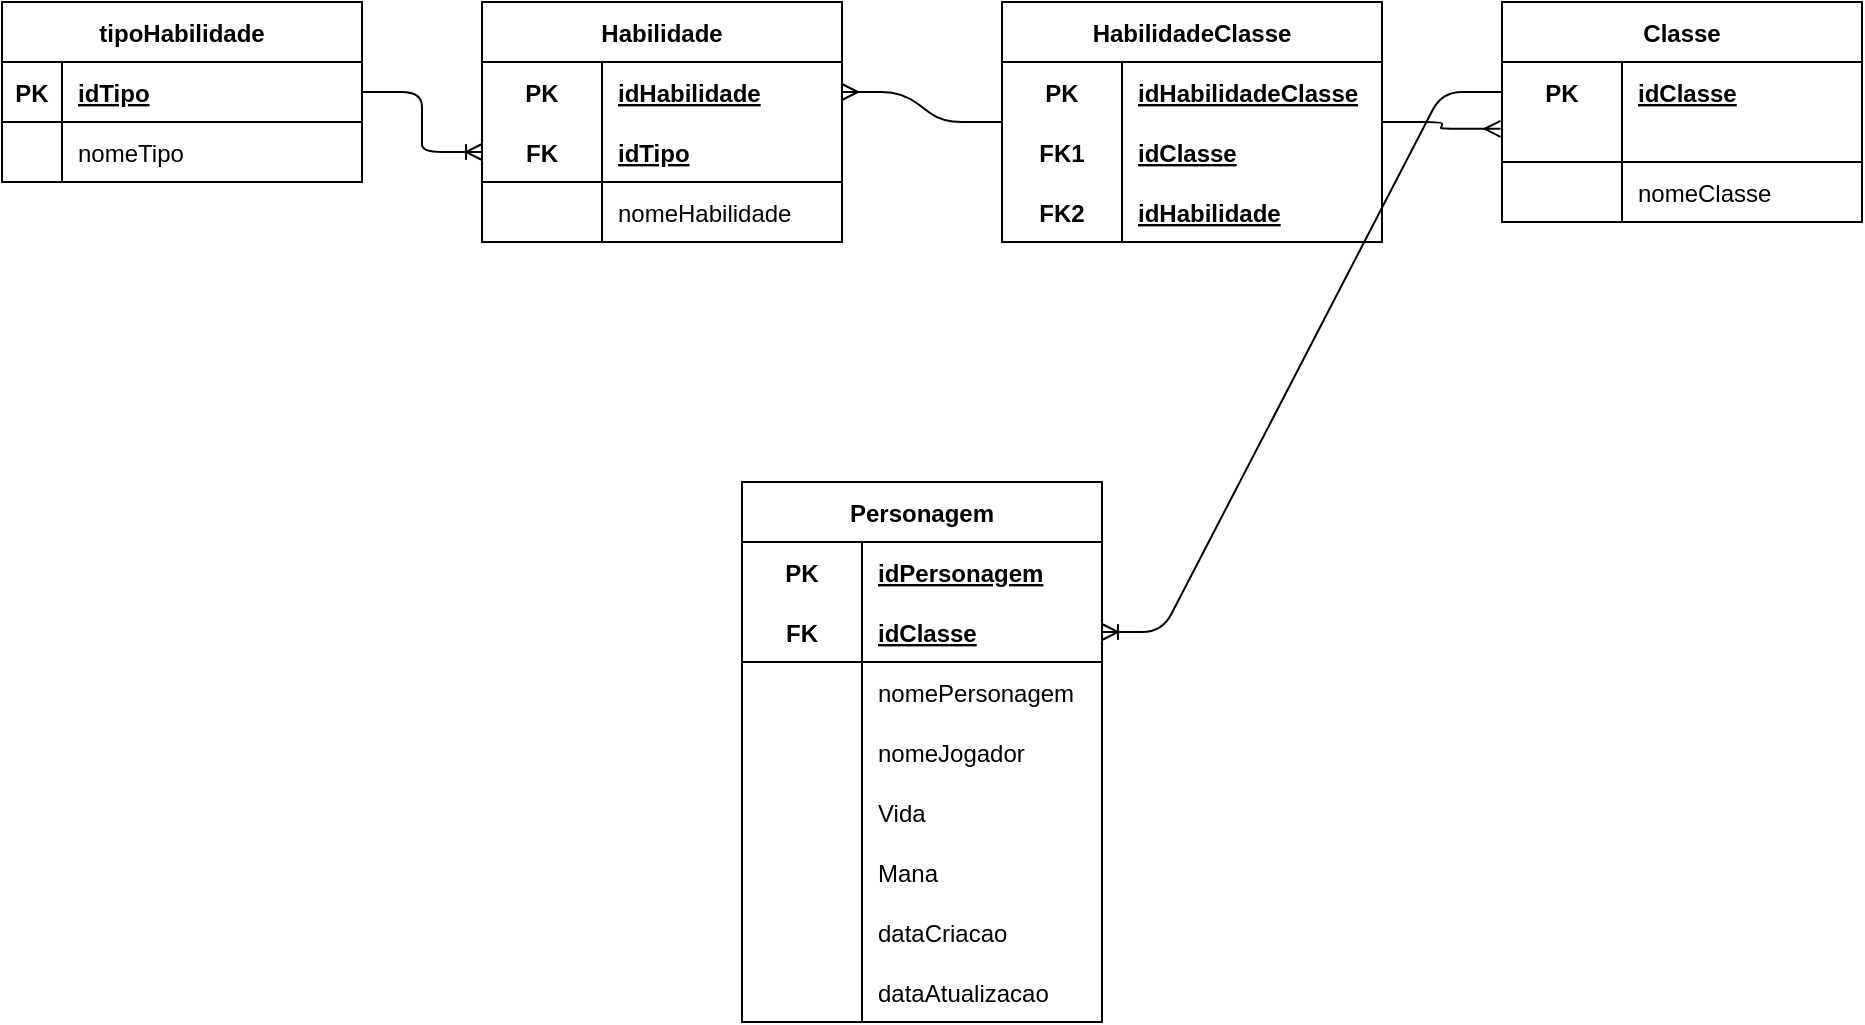 <mxfile version="14.9.5" type="device"><diagram id="n2cW_NpmdER8TtRdQ0vV" name="Page-1"><mxGraphModel dx="1038" dy="547" grid="1" gridSize="10" guides="1" tooltips="1" connect="1" arrows="1" fold="1" page="1" pageScale="1" pageWidth="827" pageHeight="1169" math="0" shadow="0"><root><mxCell id="0"/><mxCell id="1" parent="0"/><mxCell id="XbP7UyirlTq7FaWfkQlt-1" value="tipoHabilidade" style="shape=table;startSize=30;container=1;collapsible=1;childLayout=tableLayout;fixedRows=1;rowLines=0;fontStyle=1;align=center;resizeLast=1;" vertex="1" parent="1"><mxGeometry x="380" y="130" width="180" height="90" as="geometry"/></mxCell><mxCell id="XbP7UyirlTq7FaWfkQlt-2" value="" style="shape=partialRectangle;collapsible=0;dropTarget=0;pointerEvents=0;fillColor=none;top=0;left=0;bottom=1;right=0;points=[[0,0.5],[1,0.5]];portConstraint=eastwest;" vertex="1" parent="XbP7UyirlTq7FaWfkQlt-1"><mxGeometry y="30" width="180" height="30" as="geometry"/></mxCell><mxCell id="XbP7UyirlTq7FaWfkQlt-3" value="PK" style="shape=partialRectangle;connectable=0;fillColor=none;top=0;left=0;bottom=0;right=0;fontStyle=1;overflow=hidden;" vertex="1" parent="XbP7UyirlTq7FaWfkQlt-2"><mxGeometry width="30" height="30" as="geometry"/></mxCell><mxCell id="XbP7UyirlTq7FaWfkQlt-4" value="idTipo" style="shape=partialRectangle;connectable=0;fillColor=none;top=0;left=0;bottom=0;right=0;align=left;spacingLeft=6;fontStyle=5;overflow=hidden;" vertex="1" parent="XbP7UyirlTq7FaWfkQlt-2"><mxGeometry x="30" width="150" height="30" as="geometry"/></mxCell><mxCell id="XbP7UyirlTq7FaWfkQlt-5" value="" style="shape=partialRectangle;collapsible=0;dropTarget=0;pointerEvents=0;fillColor=none;top=0;left=0;bottom=0;right=0;points=[[0,0.5],[1,0.5]];portConstraint=eastwest;" vertex="1" parent="XbP7UyirlTq7FaWfkQlt-1"><mxGeometry y="60" width="180" height="30" as="geometry"/></mxCell><mxCell id="XbP7UyirlTq7FaWfkQlt-6" value="" style="shape=partialRectangle;connectable=0;fillColor=none;top=0;left=0;bottom=0;right=0;editable=1;overflow=hidden;" vertex="1" parent="XbP7UyirlTq7FaWfkQlt-5"><mxGeometry width="30" height="30" as="geometry"/></mxCell><mxCell id="XbP7UyirlTq7FaWfkQlt-7" value="nomeTipo" style="shape=partialRectangle;connectable=0;fillColor=none;top=0;left=0;bottom=0;right=0;align=left;spacingLeft=6;overflow=hidden;" vertex="1" parent="XbP7UyirlTq7FaWfkQlt-5"><mxGeometry x="30" width="150" height="30" as="geometry"/></mxCell><mxCell id="XbP7UyirlTq7FaWfkQlt-14" value="Habilidade" style="shape=table;startSize=30;container=1;collapsible=1;childLayout=tableLayout;fixedRows=1;rowLines=0;fontStyle=1;align=center;resizeLast=1;" vertex="1" parent="1"><mxGeometry x="620" y="130" width="180" height="120" as="geometry"/></mxCell><mxCell id="XbP7UyirlTq7FaWfkQlt-15" value="" style="shape=partialRectangle;collapsible=0;dropTarget=0;pointerEvents=0;fillColor=none;top=0;left=0;bottom=0;right=0;points=[[0,0.5],[1,0.5]];portConstraint=eastwest;" vertex="1" parent="XbP7UyirlTq7FaWfkQlt-14"><mxGeometry y="30" width="180" height="30" as="geometry"/></mxCell><mxCell id="XbP7UyirlTq7FaWfkQlt-16" value="PK" style="shape=partialRectangle;connectable=0;fillColor=none;top=0;left=0;bottom=0;right=0;fontStyle=1;overflow=hidden;" vertex="1" parent="XbP7UyirlTq7FaWfkQlt-15"><mxGeometry width="60" height="30" as="geometry"/></mxCell><mxCell id="XbP7UyirlTq7FaWfkQlt-17" value="idHabilidade" style="shape=partialRectangle;connectable=0;fillColor=none;top=0;left=0;bottom=0;right=0;align=left;spacingLeft=6;fontStyle=5;overflow=hidden;" vertex="1" parent="XbP7UyirlTq7FaWfkQlt-15"><mxGeometry x="60" width="120" height="30" as="geometry"/></mxCell><mxCell id="XbP7UyirlTq7FaWfkQlt-18" value="" style="shape=partialRectangle;collapsible=0;dropTarget=0;pointerEvents=0;fillColor=none;top=0;left=0;bottom=1;right=0;points=[[0,0.5],[1,0.5]];portConstraint=eastwest;" vertex="1" parent="XbP7UyirlTq7FaWfkQlt-14"><mxGeometry y="60" width="180" height="30" as="geometry"/></mxCell><mxCell id="XbP7UyirlTq7FaWfkQlt-19" value="FK" style="shape=partialRectangle;connectable=0;fillColor=none;top=0;left=0;bottom=0;right=0;fontStyle=1;overflow=hidden;" vertex="1" parent="XbP7UyirlTq7FaWfkQlt-18"><mxGeometry width="60" height="30" as="geometry"/></mxCell><mxCell id="XbP7UyirlTq7FaWfkQlt-20" value="idTipo" style="shape=partialRectangle;connectable=0;fillColor=none;top=0;left=0;bottom=0;right=0;align=left;spacingLeft=6;fontStyle=5;overflow=hidden;" vertex="1" parent="XbP7UyirlTq7FaWfkQlt-18"><mxGeometry x="60" width="120" height="30" as="geometry"/></mxCell><mxCell id="XbP7UyirlTq7FaWfkQlt-21" value="" style="shape=partialRectangle;collapsible=0;dropTarget=0;pointerEvents=0;fillColor=none;top=0;left=0;bottom=0;right=0;points=[[0,0.5],[1,0.5]];portConstraint=eastwest;" vertex="1" parent="XbP7UyirlTq7FaWfkQlt-14"><mxGeometry y="90" width="180" height="30" as="geometry"/></mxCell><mxCell id="XbP7UyirlTq7FaWfkQlt-22" value="" style="shape=partialRectangle;connectable=0;fillColor=none;top=0;left=0;bottom=0;right=0;editable=1;overflow=hidden;" vertex="1" parent="XbP7UyirlTq7FaWfkQlt-21"><mxGeometry width="60" height="30" as="geometry"/></mxCell><mxCell id="XbP7UyirlTq7FaWfkQlt-23" value="nomeHabilidade" style="shape=partialRectangle;connectable=0;fillColor=none;top=0;left=0;bottom=0;right=0;align=left;spacingLeft=6;overflow=hidden;" vertex="1" parent="XbP7UyirlTq7FaWfkQlt-21"><mxGeometry x="60" width="120" height="30" as="geometry"/></mxCell><mxCell id="XbP7UyirlTq7FaWfkQlt-27" value="Classe" style="shape=table;startSize=30;container=1;collapsible=1;childLayout=tableLayout;fixedRows=1;rowLines=0;fontStyle=1;align=center;resizeLast=1;" vertex="1" parent="1"><mxGeometry x="1130" y="130" width="180" height="110" as="geometry"/></mxCell><mxCell id="XbP7UyirlTq7FaWfkQlt-28" value="" style="shape=partialRectangle;collapsible=0;dropTarget=0;pointerEvents=0;fillColor=none;top=0;left=0;bottom=0;right=0;points=[[0,0.5],[1,0.5]];portConstraint=eastwest;" vertex="1" parent="XbP7UyirlTq7FaWfkQlt-27"><mxGeometry y="30" width="180" height="30" as="geometry"/></mxCell><mxCell id="XbP7UyirlTq7FaWfkQlt-29" value="PK" style="shape=partialRectangle;connectable=0;fillColor=none;top=0;left=0;bottom=0;right=0;fontStyle=1;overflow=hidden;" vertex="1" parent="XbP7UyirlTq7FaWfkQlt-28"><mxGeometry width="60" height="30" as="geometry"/></mxCell><mxCell id="XbP7UyirlTq7FaWfkQlt-30" value="idClasse" style="shape=partialRectangle;connectable=0;fillColor=none;top=0;left=0;bottom=0;right=0;align=left;spacingLeft=6;fontStyle=5;overflow=hidden;" vertex="1" parent="XbP7UyirlTq7FaWfkQlt-28"><mxGeometry x="60" width="120" height="30" as="geometry"/></mxCell><mxCell id="XbP7UyirlTq7FaWfkQlt-31" value="" style="shape=partialRectangle;collapsible=0;dropTarget=0;pointerEvents=0;fillColor=none;top=0;left=0;bottom=1;right=0;points=[[0,0.5],[1,0.5]];portConstraint=eastwest;" vertex="1" parent="XbP7UyirlTq7FaWfkQlt-27"><mxGeometry y="60" width="180" height="20" as="geometry"/></mxCell><mxCell id="XbP7UyirlTq7FaWfkQlt-32" value="" style="shape=partialRectangle;connectable=0;fillColor=none;top=0;left=0;bottom=0;right=0;fontStyle=1;overflow=hidden;" vertex="1" parent="XbP7UyirlTq7FaWfkQlt-31"><mxGeometry width="60" height="20" as="geometry"/></mxCell><mxCell id="XbP7UyirlTq7FaWfkQlt-33" value="" style="shape=partialRectangle;connectable=0;fillColor=none;top=0;left=0;bottom=0;right=0;align=left;spacingLeft=6;fontStyle=5;overflow=hidden;" vertex="1" parent="XbP7UyirlTq7FaWfkQlt-31"><mxGeometry x="60" width="120" height="20" as="geometry"/></mxCell><mxCell id="XbP7UyirlTq7FaWfkQlt-34" value="" style="shape=partialRectangle;collapsible=0;dropTarget=0;pointerEvents=0;fillColor=none;top=0;left=0;bottom=0;right=0;points=[[0,0.5],[1,0.5]];portConstraint=eastwest;" vertex="1" parent="XbP7UyirlTq7FaWfkQlt-27"><mxGeometry y="80" width="180" height="30" as="geometry"/></mxCell><mxCell id="XbP7UyirlTq7FaWfkQlt-35" value="" style="shape=partialRectangle;connectable=0;fillColor=none;top=0;left=0;bottom=0;right=0;editable=1;overflow=hidden;" vertex="1" parent="XbP7UyirlTq7FaWfkQlt-34"><mxGeometry width="60" height="30" as="geometry"/></mxCell><mxCell id="XbP7UyirlTq7FaWfkQlt-36" value="nomeClasse" style="shape=partialRectangle;connectable=0;fillColor=none;top=0;left=0;bottom=0;right=0;align=left;spacingLeft=6;overflow=hidden;" vertex="1" parent="XbP7UyirlTq7FaWfkQlt-34"><mxGeometry x="60" width="120" height="30" as="geometry"/></mxCell><mxCell id="XbP7UyirlTq7FaWfkQlt-40" value="Personagem" style="shape=table;startSize=30;container=1;collapsible=1;childLayout=tableLayout;fixedRows=1;rowLines=0;fontStyle=1;align=center;resizeLast=1;" vertex="1" parent="1"><mxGeometry x="750" y="370" width="180" height="270" as="geometry"/></mxCell><mxCell id="XbP7UyirlTq7FaWfkQlt-41" value="" style="shape=partialRectangle;collapsible=0;dropTarget=0;pointerEvents=0;fillColor=none;top=0;left=0;bottom=0;right=0;points=[[0,0.5],[1,0.5]];portConstraint=eastwest;" vertex="1" parent="XbP7UyirlTq7FaWfkQlt-40"><mxGeometry y="30" width="180" height="30" as="geometry"/></mxCell><mxCell id="XbP7UyirlTq7FaWfkQlt-42" value="PK" style="shape=partialRectangle;connectable=0;fillColor=none;top=0;left=0;bottom=0;right=0;fontStyle=1;overflow=hidden;" vertex="1" parent="XbP7UyirlTq7FaWfkQlt-41"><mxGeometry width="60" height="30" as="geometry"/></mxCell><mxCell id="XbP7UyirlTq7FaWfkQlt-43" value="idPersonagem" style="shape=partialRectangle;connectable=0;fillColor=none;top=0;left=0;bottom=0;right=0;align=left;spacingLeft=6;fontStyle=5;overflow=hidden;" vertex="1" parent="XbP7UyirlTq7FaWfkQlt-41"><mxGeometry x="60" width="120" height="30" as="geometry"/></mxCell><mxCell id="XbP7UyirlTq7FaWfkQlt-44" value="" style="shape=partialRectangle;collapsible=0;dropTarget=0;pointerEvents=0;fillColor=none;top=0;left=0;bottom=1;right=0;points=[[0,0.5],[1,0.5]];portConstraint=eastwest;" vertex="1" parent="XbP7UyirlTq7FaWfkQlt-40"><mxGeometry y="60" width="180" height="30" as="geometry"/></mxCell><mxCell id="XbP7UyirlTq7FaWfkQlt-45" value="FK" style="shape=partialRectangle;connectable=0;fillColor=none;top=0;left=0;bottom=0;right=0;fontStyle=1;overflow=hidden;" vertex="1" parent="XbP7UyirlTq7FaWfkQlt-44"><mxGeometry width="60" height="30" as="geometry"/></mxCell><mxCell id="XbP7UyirlTq7FaWfkQlt-46" value="idClasse" style="shape=partialRectangle;connectable=0;fillColor=none;top=0;left=0;bottom=0;right=0;align=left;spacingLeft=6;fontStyle=5;overflow=hidden;" vertex="1" parent="XbP7UyirlTq7FaWfkQlt-44"><mxGeometry x="60" width="120" height="30" as="geometry"/></mxCell><mxCell id="XbP7UyirlTq7FaWfkQlt-47" value="" style="shape=partialRectangle;collapsible=0;dropTarget=0;pointerEvents=0;fillColor=none;top=0;left=0;bottom=0;right=0;points=[[0,0.5],[1,0.5]];portConstraint=eastwest;" vertex="1" parent="XbP7UyirlTq7FaWfkQlt-40"><mxGeometry y="90" width="180" height="30" as="geometry"/></mxCell><mxCell id="XbP7UyirlTq7FaWfkQlt-48" value="" style="shape=partialRectangle;connectable=0;fillColor=none;top=0;left=0;bottom=0;right=0;editable=1;overflow=hidden;" vertex="1" parent="XbP7UyirlTq7FaWfkQlt-47"><mxGeometry width="60" height="30" as="geometry"/></mxCell><mxCell id="XbP7UyirlTq7FaWfkQlt-49" value="nomePersonagem" style="shape=partialRectangle;connectable=0;fillColor=none;top=0;left=0;bottom=0;right=0;align=left;spacingLeft=6;overflow=hidden;" vertex="1" parent="XbP7UyirlTq7FaWfkQlt-47"><mxGeometry x="60" width="120" height="30" as="geometry"/></mxCell><mxCell id="XbP7UyirlTq7FaWfkQlt-67" value="" style="shape=partialRectangle;collapsible=0;dropTarget=0;pointerEvents=0;fillColor=none;top=0;left=0;bottom=0;right=0;points=[[0,0.5],[1,0.5]];portConstraint=eastwest;" vertex="1" parent="XbP7UyirlTq7FaWfkQlt-40"><mxGeometry y="120" width="180" height="30" as="geometry"/></mxCell><mxCell id="XbP7UyirlTq7FaWfkQlt-68" value="" style="shape=partialRectangle;connectable=0;fillColor=none;top=0;left=0;bottom=0;right=0;editable=1;overflow=hidden;" vertex="1" parent="XbP7UyirlTq7FaWfkQlt-67"><mxGeometry width="60" height="30" as="geometry"/></mxCell><mxCell id="XbP7UyirlTq7FaWfkQlt-69" value="nomeJogador" style="shape=partialRectangle;connectable=0;fillColor=none;top=0;left=0;bottom=0;right=0;align=left;spacingLeft=6;overflow=hidden;" vertex="1" parent="XbP7UyirlTq7FaWfkQlt-67"><mxGeometry x="60" width="120" height="30" as="geometry"/></mxCell><mxCell id="XbP7UyirlTq7FaWfkQlt-50" value="" style="shape=partialRectangle;collapsible=0;dropTarget=0;pointerEvents=0;fillColor=none;top=0;left=0;bottom=0;right=0;points=[[0,0.5],[1,0.5]];portConstraint=eastwest;" vertex="1" parent="XbP7UyirlTq7FaWfkQlt-40"><mxGeometry y="150" width="180" height="30" as="geometry"/></mxCell><mxCell id="XbP7UyirlTq7FaWfkQlt-51" value="" style="shape=partialRectangle;connectable=0;fillColor=none;top=0;left=0;bottom=0;right=0;editable=1;overflow=hidden;" vertex="1" parent="XbP7UyirlTq7FaWfkQlt-50"><mxGeometry width="60" height="30" as="geometry"/></mxCell><mxCell id="XbP7UyirlTq7FaWfkQlt-52" value="Vida" style="shape=partialRectangle;connectable=0;fillColor=none;top=0;left=0;bottom=0;right=0;align=left;spacingLeft=6;overflow=hidden;" vertex="1" parent="XbP7UyirlTq7FaWfkQlt-50"><mxGeometry x="60" width="120" height="30" as="geometry"/></mxCell><mxCell id="XbP7UyirlTq7FaWfkQlt-53" value="" style="shape=partialRectangle;collapsible=0;dropTarget=0;pointerEvents=0;fillColor=none;top=0;left=0;bottom=0;right=0;points=[[0,0.5],[1,0.5]];portConstraint=eastwest;" vertex="1" parent="XbP7UyirlTq7FaWfkQlt-40"><mxGeometry y="180" width="180" height="30" as="geometry"/></mxCell><mxCell id="XbP7UyirlTq7FaWfkQlt-54" value="" style="shape=partialRectangle;connectable=0;fillColor=none;top=0;left=0;bottom=0;right=0;editable=1;overflow=hidden;" vertex="1" parent="XbP7UyirlTq7FaWfkQlt-53"><mxGeometry width="60" height="30" as="geometry"/></mxCell><mxCell id="XbP7UyirlTq7FaWfkQlt-55" value="Mana" style="shape=partialRectangle;connectable=0;fillColor=none;top=0;left=0;bottom=0;right=0;align=left;spacingLeft=6;overflow=hidden;" vertex="1" parent="XbP7UyirlTq7FaWfkQlt-53"><mxGeometry x="60" width="120" height="30" as="geometry"/></mxCell><mxCell id="XbP7UyirlTq7FaWfkQlt-56" value="" style="shape=partialRectangle;collapsible=0;dropTarget=0;pointerEvents=0;fillColor=none;top=0;left=0;bottom=0;right=0;points=[[0,0.5],[1,0.5]];portConstraint=eastwest;" vertex="1" parent="XbP7UyirlTq7FaWfkQlt-40"><mxGeometry y="210" width="180" height="30" as="geometry"/></mxCell><mxCell id="XbP7UyirlTq7FaWfkQlt-57" value="" style="shape=partialRectangle;connectable=0;fillColor=none;top=0;left=0;bottom=0;right=0;editable=1;overflow=hidden;" vertex="1" parent="XbP7UyirlTq7FaWfkQlt-56"><mxGeometry width="60" height="30" as="geometry"/></mxCell><mxCell id="XbP7UyirlTq7FaWfkQlt-58" value="dataCriacao" style="shape=partialRectangle;connectable=0;fillColor=none;top=0;left=0;bottom=0;right=0;align=left;spacingLeft=6;overflow=hidden;" vertex="1" parent="XbP7UyirlTq7FaWfkQlt-56"><mxGeometry x="60" width="120" height="30" as="geometry"/></mxCell><mxCell id="XbP7UyirlTq7FaWfkQlt-59" value="" style="shape=partialRectangle;collapsible=0;dropTarget=0;pointerEvents=0;fillColor=none;top=0;left=0;bottom=0;right=0;points=[[0,0.5],[1,0.5]];portConstraint=eastwest;" vertex="1" parent="XbP7UyirlTq7FaWfkQlt-40"><mxGeometry y="240" width="180" height="30" as="geometry"/></mxCell><mxCell id="XbP7UyirlTq7FaWfkQlt-60" value="" style="shape=partialRectangle;connectable=0;fillColor=none;top=0;left=0;bottom=0;right=0;editable=1;overflow=hidden;" vertex="1" parent="XbP7UyirlTq7FaWfkQlt-59"><mxGeometry width="60" height="30" as="geometry"/></mxCell><mxCell id="XbP7UyirlTq7FaWfkQlt-61" value="dataAtualizacao" style="shape=partialRectangle;connectable=0;fillColor=none;top=0;left=0;bottom=0;right=0;align=left;spacingLeft=6;overflow=hidden;" vertex="1" parent="XbP7UyirlTq7FaWfkQlt-59"><mxGeometry x="60" width="120" height="30" as="geometry"/></mxCell><mxCell id="XbP7UyirlTq7FaWfkQlt-63" value="" style="edgeStyle=entityRelationEdgeStyle;fontSize=12;html=1;endArrow=ERmany;startArrow=none;entryX=-0.004;entryY=0.17;entryDx=0;entryDy=0;entryPerimeter=0;" edge="1" parent="1" source="XbP7UyirlTq7FaWfkQlt-73" target="XbP7UyirlTq7FaWfkQlt-31"><mxGeometry width="100" height="100" relative="1" as="geometry"><mxPoint x="740" y="440" as="sourcePoint"/><mxPoint x="1120" y="210" as="targetPoint"/></mxGeometry></mxCell><mxCell id="XbP7UyirlTq7FaWfkQlt-65" value="" style="edgeStyle=entityRelationEdgeStyle;fontSize=12;html=1;endArrow=ERoneToMany;" edge="1" parent="1" source="XbP7UyirlTq7FaWfkQlt-28" target="XbP7UyirlTq7FaWfkQlt-44"><mxGeometry width="100" height="100" relative="1" as="geometry"><mxPoint x="900" y="400" as="sourcePoint"/><mxPoint x="940" y="260" as="targetPoint"/></mxGeometry></mxCell><mxCell id="XbP7UyirlTq7FaWfkQlt-66" value="" style="edgeStyle=entityRelationEdgeStyle;fontSize=12;html=1;endArrow=ERoneToMany;" edge="1" parent="1" source="XbP7UyirlTq7FaWfkQlt-2" target="XbP7UyirlTq7FaWfkQlt-18"><mxGeometry width="100" height="100" relative="1" as="geometry"><mxPoint x="560" y="380" as="sourcePoint"/><mxPoint x="600" y="360" as="targetPoint"/></mxGeometry></mxCell><mxCell id="XbP7UyirlTq7FaWfkQlt-73" value="HabilidadeClasse" style="shape=table;startSize=30;container=1;collapsible=1;childLayout=tableLayout;fixedRows=1;rowLines=0;fontStyle=1;align=center;resizeLast=1;" vertex="1" parent="1"><mxGeometry x="880" y="130" width="190" height="120" as="geometry"/></mxCell><mxCell id="XbP7UyirlTq7FaWfkQlt-87" value="" style="shape=partialRectangle;collapsible=0;dropTarget=0;pointerEvents=0;fillColor=none;top=0;left=0;bottom=0;right=0;points=[[0,0.5],[1,0.5]];portConstraint=eastwest;" vertex="1" parent="XbP7UyirlTq7FaWfkQlt-73"><mxGeometry y="30" width="190" height="30" as="geometry"/></mxCell><mxCell id="XbP7UyirlTq7FaWfkQlt-88" value="PK" style="shape=partialRectangle;connectable=0;fillColor=none;top=0;left=0;bottom=0;right=0;fontStyle=1;overflow=hidden;" vertex="1" parent="XbP7UyirlTq7FaWfkQlt-87"><mxGeometry width="60" height="30" as="geometry"/></mxCell><mxCell id="XbP7UyirlTq7FaWfkQlt-89" value="idHabilidadeClasse" style="shape=partialRectangle;connectable=0;fillColor=none;top=0;left=0;bottom=0;right=0;align=left;spacingLeft=6;fontStyle=5;overflow=hidden;" vertex="1" parent="XbP7UyirlTq7FaWfkQlt-87"><mxGeometry x="60" width="130" height="30" as="geometry"/></mxCell><mxCell id="XbP7UyirlTq7FaWfkQlt-74" value="" style="shape=partialRectangle;collapsible=0;dropTarget=0;pointerEvents=0;fillColor=none;top=0;left=0;bottom=0;right=0;points=[[0,0.5],[1,0.5]];portConstraint=eastwest;" vertex="1" parent="XbP7UyirlTq7FaWfkQlt-73"><mxGeometry y="60" width="190" height="30" as="geometry"/></mxCell><mxCell id="XbP7UyirlTq7FaWfkQlt-75" value="FK1" style="shape=partialRectangle;connectable=0;fillColor=none;top=0;left=0;bottom=0;right=0;fontStyle=1;overflow=hidden;" vertex="1" parent="XbP7UyirlTq7FaWfkQlt-74"><mxGeometry width="60" height="30" as="geometry"/></mxCell><mxCell id="XbP7UyirlTq7FaWfkQlt-76" value="idClasse" style="shape=partialRectangle;connectable=0;fillColor=none;top=0;left=0;bottom=0;right=0;align=left;spacingLeft=6;fontStyle=5;overflow=hidden;" vertex="1" parent="XbP7UyirlTq7FaWfkQlt-74"><mxGeometry x="60" width="130" height="30" as="geometry"/></mxCell><mxCell id="XbP7UyirlTq7FaWfkQlt-77" value="" style="shape=partialRectangle;collapsible=0;dropTarget=0;pointerEvents=0;fillColor=none;top=0;left=0;bottom=1;right=0;points=[[0,0.5],[1,0.5]];portConstraint=eastwest;" vertex="1" parent="XbP7UyirlTq7FaWfkQlt-73"><mxGeometry y="90" width="190" height="30" as="geometry"/></mxCell><mxCell id="XbP7UyirlTq7FaWfkQlt-78" value="FK2" style="shape=partialRectangle;connectable=0;fillColor=none;top=0;left=0;bottom=0;right=0;fontStyle=1;overflow=hidden;" vertex="1" parent="XbP7UyirlTq7FaWfkQlt-77"><mxGeometry width="60" height="30" as="geometry"/></mxCell><mxCell id="XbP7UyirlTq7FaWfkQlt-79" value="idHabilidade" style="shape=partialRectangle;connectable=0;fillColor=none;top=0;left=0;bottom=0;right=0;align=left;spacingLeft=6;fontStyle=5;overflow=hidden;" vertex="1" parent="XbP7UyirlTq7FaWfkQlt-77"><mxGeometry x="60" width="130" height="30" as="geometry"/></mxCell><mxCell id="XbP7UyirlTq7FaWfkQlt-86" value="" style="edgeStyle=entityRelationEdgeStyle;fontSize=12;html=1;endArrow=none;startArrow=ERmany;" edge="1" parent="1" source="XbP7UyirlTq7FaWfkQlt-15" target="XbP7UyirlTq7FaWfkQlt-73"><mxGeometry width="100" height="100" relative="1" as="geometry"><mxPoint x="830" y="175" as="sourcePoint"/><mxPoint x="1130" y="205" as="targetPoint"/></mxGeometry></mxCell></root></mxGraphModel></diagram></mxfile>